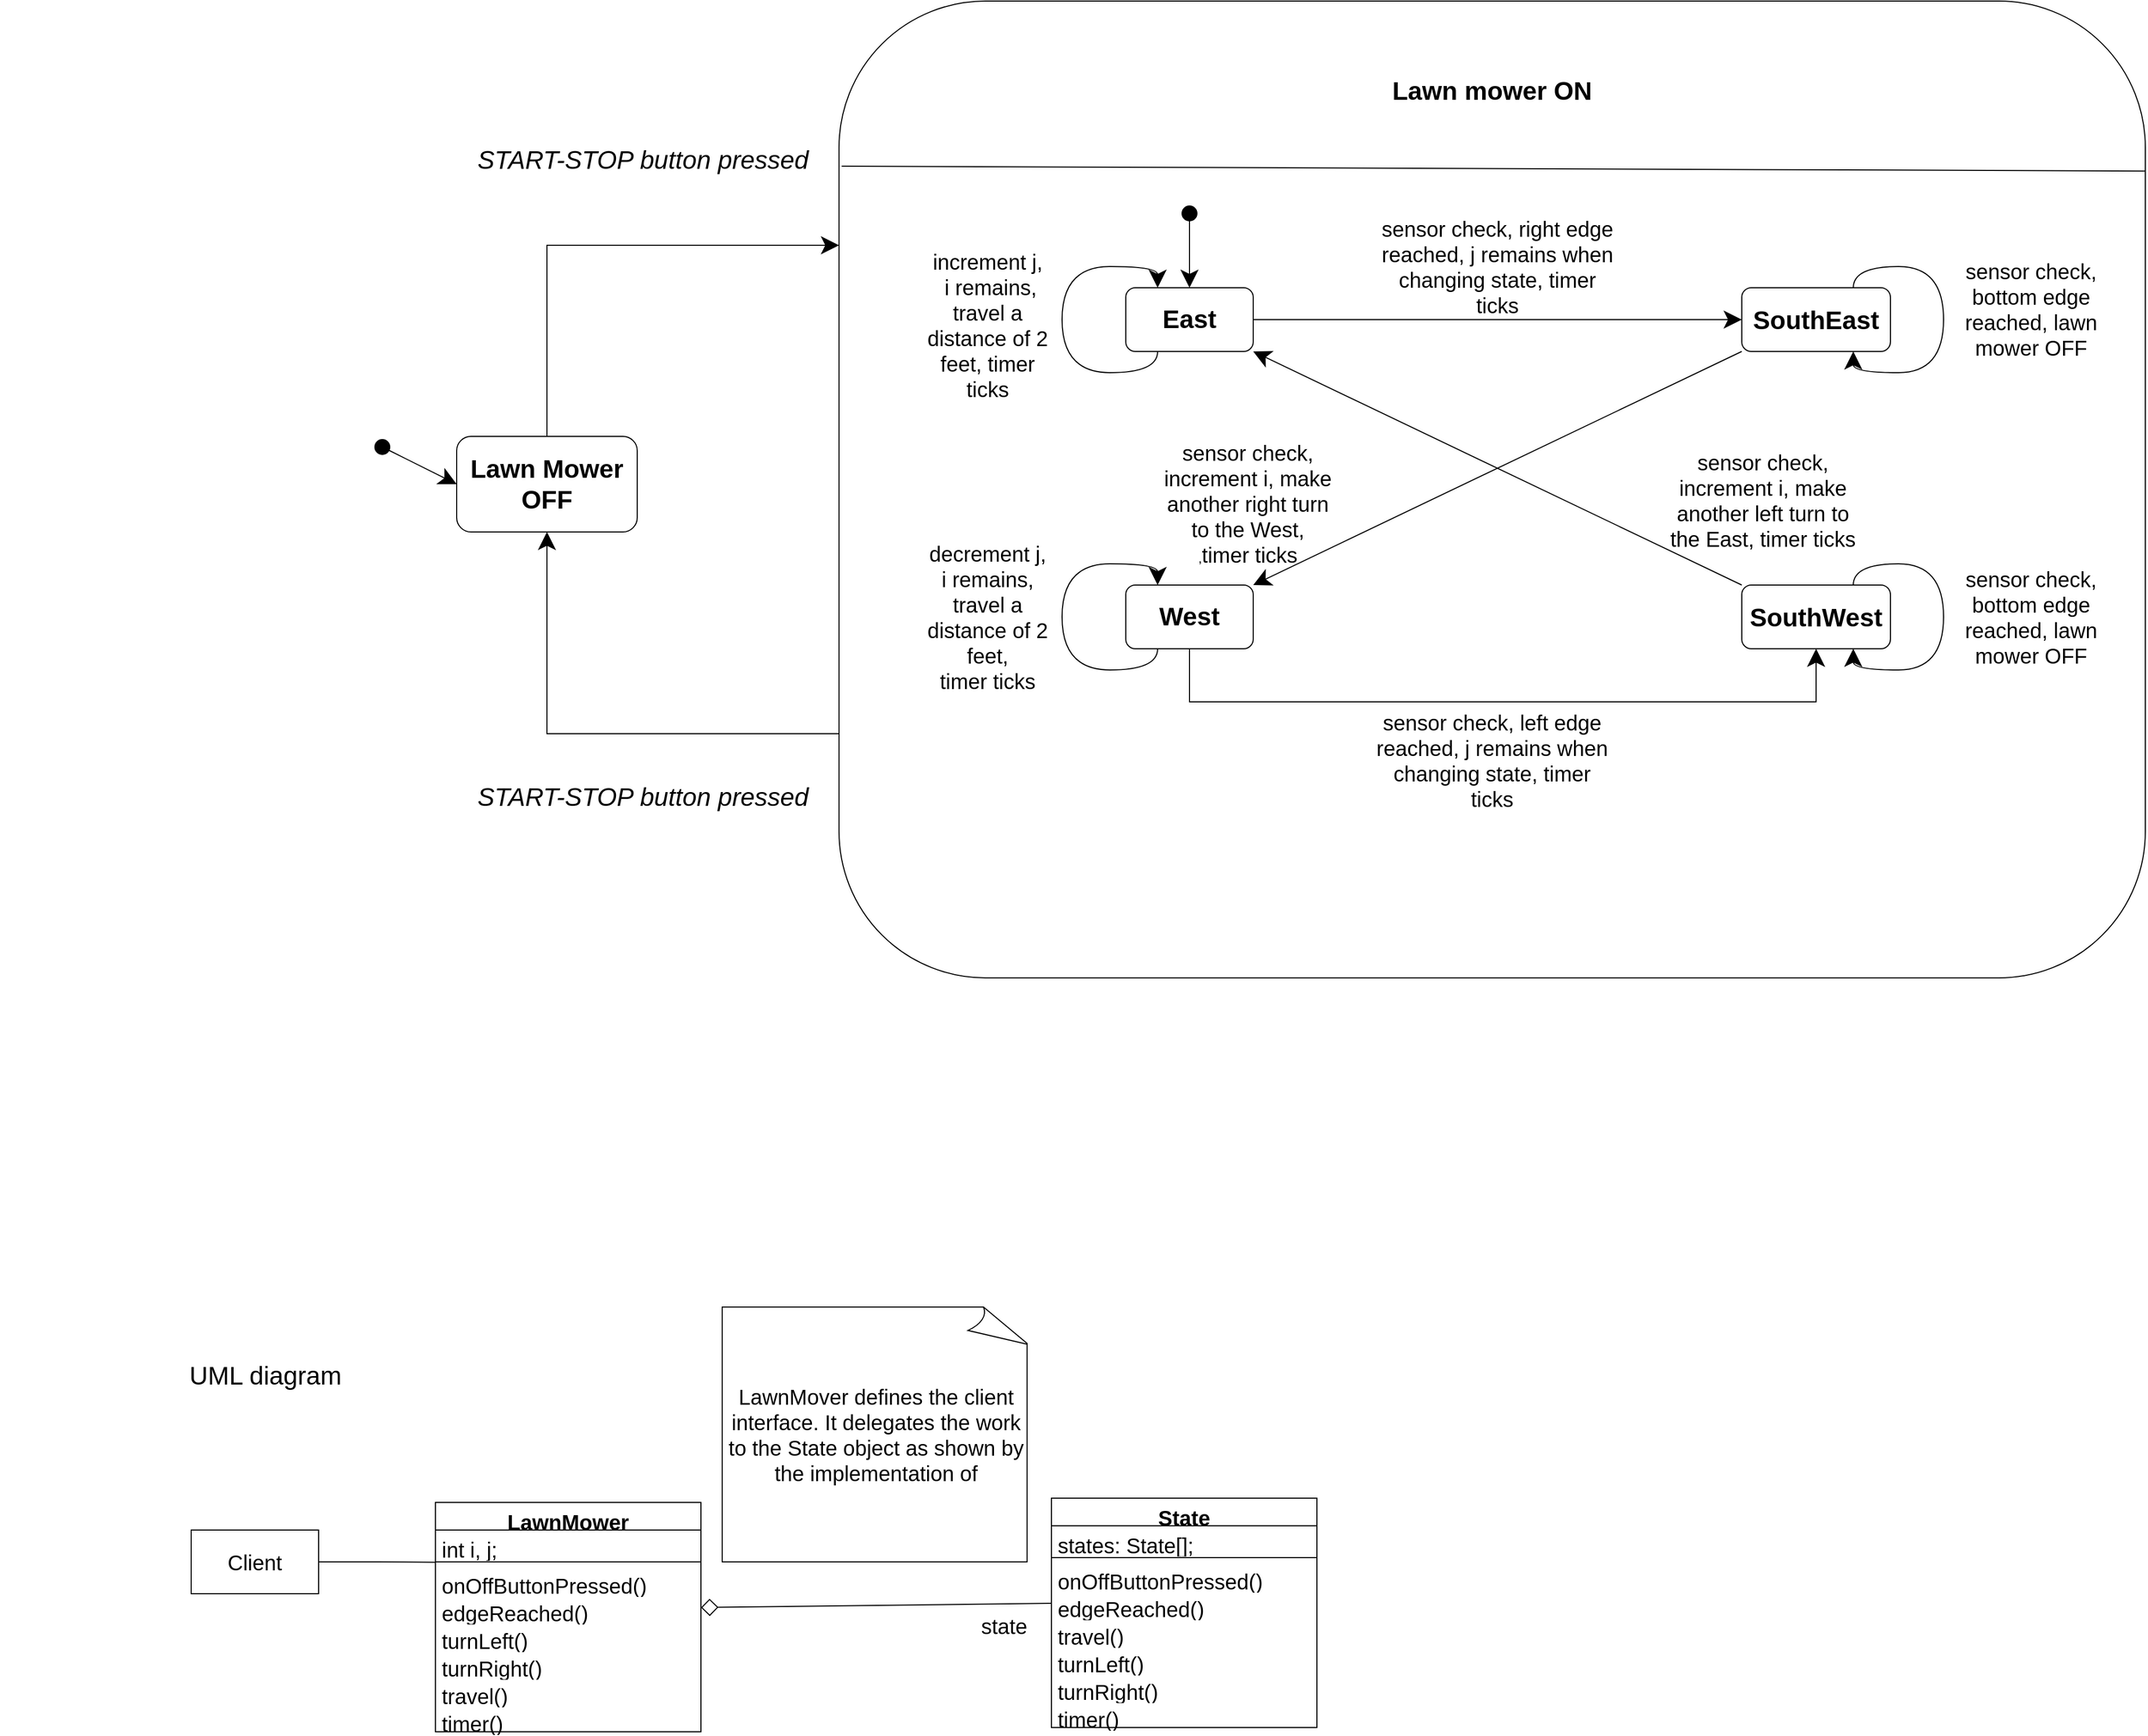 <mxfile version="21.2.1" type="github">
  <diagram name="Page-1" id="KvL3jpzsEYVWvemKFwzc">
    <mxGraphModel dx="2650" dy="2578" grid="1" gridSize="10" guides="1" tooltips="1" connect="1" arrows="1" fold="1" page="1" pageScale="1" pageWidth="850" pageHeight="1100" math="0" shadow="0">
      <root>
        <mxCell id="0" />
        <mxCell id="1" parent="0" />
        <mxCell id="6d6ZR2iikcrfA8smD7Zp-4" style="edgeStyle=orthogonalEdgeStyle;rounded=0;orthogonalLoop=1;jettySize=auto;html=1;exitX=0;exitY=0.75;exitDx=0;exitDy=0;entryX=0.5;entryY=1;entryDx=0;entryDy=0;endSize=14;" edge="1" parent="1" source="Ldkf10a5wtrMLSqoh3qG-2" target="Ldkf10a5wtrMLSqoh3qG-12">
          <mxGeometry relative="1" as="geometry" />
        </mxCell>
        <mxCell id="Ldkf10a5wtrMLSqoh3qG-2" value="" style="rounded=1;whiteSpace=wrap;html=1;" parent="1" vertex="1">
          <mxGeometry x="-320" y="-70" width="1230" height="920" as="geometry" />
        </mxCell>
        <mxCell id="Ldkf10a5wtrMLSqoh3qG-4" value="&lt;font style=&quot;font-size: 24px;&quot;&gt;Lawn mower ON&lt;br&gt;&lt;/font&gt;" style="text;html=1;strokeColor=none;fillColor=none;align=center;verticalAlign=middle;whiteSpace=wrap;rounded=0;fontStyle=1" parent="1" vertex="1">
          <mxGeometry x="125" width="340" height="30" as="geometry" />
        </mxCell>
        <mxCell id="Ldkf10a5wtrMLSqoh3qG-7" value="" style="endArrow=none;html=1;rounded=0;entryX=1;entryY=0.174;entryDx=0;entryDy=0;exitX=0.002;exitY=0.169;exitDx=0;exitDy=0;startFill=1;snapToPoint=0;noJump=1;exitPerimeter=0;entryPerimeter=0;" parent="1" source="Ldkf10a5wtrMLSqoh3qG-2" target="Ldkf10a5wtrMLSqoh3qG-2" edge="1">
          <mxGeometry width="50" height="50" relative="1" as="geometry">
            <mxPoint x="320" y="170" as="sourcePoint" />
            <mxPoint x="370" y="120" as="targetPoint" />
          </mxGeometry>
        </mxCell>
        <mxCell id="6d6ZR2iikcrfA8smD7Zp-6" style="edgeStyle=orthogonalEdgeStyle;rounded=0;orthogonalLoop=1;jettySize=auto;html=1;exitX=1;exitY=0.5;exitDx=0;exitDy=0;entryX=0;entryY=0.5;entryDx=0;entryDy=0;endSize=14;" edge="1" parent="1" source="Ldkf10a5wtrMLSqoh3qG-8" target="Ldkf10a5wtrMLSqoh3qG-10">
          <mxGeometry relative="1" as="geometry" />
        </mxCell>
        <mxCell id="Ldkf10a5wtrMLSqoh3qG-8" value="&lt;font style=&quot;font-size: 24px;&quot;&gt;East&lt;/font&gt;" style="rounded=1;whiteSpace=wrap;html=1;fontStyle=1" parent="1" vertex="1">
          <mxGeometry x="-50" y="200" width="120" height="60" as="geometry" />
        </mxCell>
        <mxCell id="6d6ZR2iikcrfA8smD7Zp-15" style="edgeStyle=orthogonalEdgeStyle;rounded=0;orthogonalLoop=1;jettySize=auto;html=1;exitX=0.5;exitY=1;exitDx=0;exitDy=0;entryX=0.5;entryY=1;entryDx=0;entryDy=0;endSize=14;" edge="1" parent="1" source="Ldkf10a5wtrMLSqoh3qG-9" target="Ldkf10a5wtrMLSqoh3qG-11">
          <mxGeometry relative="1" as="geometry">
            <Array as="points">
              <mxPoint x="10" y="590" />
              <mxPoint x="600" y="590" />
            </Array>
          </mxGeometry>
        </mxCell>
        <mxCell id="Ldkf10a5wtrMLSqoh3qG-9" value="&lt;font style=&quot;font-size: 24px;&quot;&gt;West&lt;/font&gt;" style="rounded=1;whiteSpace=wrap;html=1;fontStyle=1" parent="1" vertex="1">
          <mxGeometry x="-50" y="480" width="120" height="60" as="geometry" />
        </mxCell>
        <mxCell id="6d6ZR2iikcrfA8smD7Zp-11" style="rounded=0;orthogonalLoop=1;jettySize=auto;html=1;exitX=0;exitY=1;exitDx=0;exitDy=0;entryX=1;entryY=0;entryDx=0;entryDy=0;endSize=14;" edge="1" parent="1" source="Ldkf10a5wtrMLSqoh3qG-10" target="Ldkf10a5wtrMLSqoh3qG-9">
          <mxGeometry relative="1" as="geometry" />
        </mxCell>
        <mxCell id="Ldkf10a5wtrMLSqoh3qG-10" value="&lt;font style=&quot;font-size: 24px;&quot;&gt;SouthEast&lt;/font&gt;" style="rounded=1;html=1;fontStyle=1;whiteSpace=wrap;spacingTop=1;spacing=14;" parent="1" vertex="1">
          <mxGeometry x="530" y="200" width="140" height="60" as="geometry" />
        </mxCell>
        <mxCell id="6d6ZR2iikcrfA8smD7Zp-18" style="rounded=0;orthogonalLoop=1;jettySize=auto;html=1;exitX=0;exitY=0;exitDx=0;exitDy=0;entryX=1;entryY=1;entryDx=0;entryDy=0;endSize=14;" edge="1" parent="1" source="Ldkf10a5wtrMLSqoh3qG-11" target="Ldkf10a5wtrMLSqoh3qG-8">
          <mxGeometry relative="1" as="geometry" />
        </mxCell>
        <mxCell id="Ldkf10a5wtrMLSqoh3qG-11" value="&lt;div style=&quot;font-size: 24px;&quot;&gt;&lt;font style=&quot;font-size: 24px;&quot;&gt;SouthWest&lt;/font&gt;&lt;/div&gt;" style="rounded=1;html=1;fontStyle=1;whiteSpace=wrap;spacingTop=1;spacing=14;" parent="1" vertex="1">
          <mxGeometry x="530" y="480" width="140" height="60" as="geometry" />
        </mxCell>
        <mxCell id="6d6ZR2iikcrfA8smD7Zp-3" style="edgeStyle=orthogonalEdgeStyle;rounded=0;orthogonalLoop=1;jettySize=auto;html=1;exitX=0.5;exitY=0;exitDx=0;exitDy=0;entryX=0;entryY=0.25;entryDx=0;entryDy=0;endSize=14;" edge="1" parent="1" source="Ldkf10a5wtrMLSqoh3qG-12" target="Ldkf10a5wtrMLSqoh3qG-2">
          <mxGeometry relative="1" as="geometry">
            <Array as="points">
              <mxPoint x="-595" y="160" />
            </Array>
          </mxGeometry>
        </mxCell>
        <mxCell id="Ldkf10a5wtrMLSqoh3qG-12" value="&lt;font style=&quot;font-size: 24px;&quot;&gt;Lawn Mower OFF&lt;br&gt;&lt;/font&gt;" style="rounded=1;whiteSpace=wrap;html=1;fontStyle=1" parent="1" vertex="1">
          <mxGeometry x="-680" y="340" width="170" height="90" as="geometry" />
        </mxCell>
        <mxCell id="6d6ZR2iikcrfA8smD7Zp-1" value="&lt;font style=&quot;font-size: 24px;&quot;&gt;START-STOP button pressed&lt;br&gt;&lt;/font&gt;" style="text;html=1;align=center;verticalAlign=middle;resizable=0;points=[];autosize=1;strokeColor=none;fillColor=none;fontStyle=2" vertex="1" parent="1">
          <mxGeometry x="-670" y="60" width="330" height="40" as="geometry" />
        </mxCell>
        <mxCell id="6d6ZR2iikcrfA8smD7Zp-2" value="&lt;font style=&quot;font-size: 24px;&quot;&gt;START-STOP button pressed&lt;br&gt;&lt;/font&gt;" style="text;html=1;align=center;verticalAlign=middle;resizable=0;points=[];autosize=1;strokeColor=none;fillColor=none;fontStyle=2" vertex="1" parent="1">
          <mxGeometry x="-670" y="660" width="330" height="40" as="geometry" />
        </mxCell>
        <mxCell id="6d6ZR2iikcrfA8smD7Zp-5" value="" style="endArrow=classic;html=1;rounded=0;entryX=0;entryY=0.5;entryDx=0;entryDy=0;endSize=14;startSize=14;startArrow=oval;startFill=1;" edge="1" parent="1" target="Ldkf10a5wtrMLSqoh3qG-12">
          <mxGeometry width="50" height="50" relative="1" as="geometry">
            <mxPoint x="-750" y="350" as="sourcePoint" />
            <mxPoint x="-470" y="490" as="targetPoint" />
          </mxGeometry>
        </mxCell>
        <mxCell id="6d6ZR2iikcrfA8smD7Zp-8" style="edgeStyle=orthogonalEdgeStyle;rounded=0;orthogonalLoop=1;jettySize=auto;html=1;exitX=0.25;exitY=1;exitDx=0;exitDy=0;entryX=0.25;entryY=0;entryDx=0;entryDy=0;curved=1;endSize=14;" edge="1" parent="1" source="Ldkf10a5wtrMLSqoh3qG-8" target="Ldkf10a5wtrMLSqoh3qG-8">
          <mxGeometry relative="1" as="geometry">
            <Array as="points">
              <mxPoint x="-20" y="280" />
              <mxPoint x="-110" y="280" />
              <mxPoint x="-110" y="180" />
              <mxPoint x="-20" y="180" />
            </Array>
          </mxGeometry>
        </mxCell>
        <mxCell id="6d6ZR2iikcrfA8smD7Zp-9" value="&lt;div&gt;&lt;font style=&quot;font-size: 20px;&quot;&gt;increment j,&lt;/font&gt;&lt;/div&gt;&lt;div&gt;&lt;font style=&quot;font-size: 20px;&quot;&gt;&amp;nbsp;i remains, travel a distance of 2 feet, timer ticks&lt;br&gt;&lt;/font&gt;&lt;/div&gt;" style="text;html=1;strokeColor=none;fillColor=none;align=center;verticalAlign=middle;whiteSpace=wrap;rounded=0;" vertex="1" parent="1">
          <mxGeometry x="-240" y="180" width="120" height="110" as="geometry" />
        </mxCell>
        <mxCell id="6d6ZR2iikcrfA8smD7Zp-10" value="&lt;font style=&quot;font-size: 20px;&quot;&gt;sensor check, right edge reached, j remains when changing state, &lt;/font&gt;&lt;font style=&quot;font-size: 20px;&quot;&gt;timer ticks&lt;/font&gt;" style="text;html=1;strokeColor=none;fillColor=none;align=center;verticalAlign=middle;whiteSpace=wrap;rounded=0;" vertex="1" parent="1">
          <mxGeometry x="190" y="140" width="220" height="80" as="geometry" />
        </mxCell>
        <mxCell id="6d6ZR2iikcrfA8smD7Zp-12" value="&lt;div&gt;&lt;font style=&quot;font-size: 20px;&quot;&gt;sensor check,&lt;/font&gt;&lt;/div&gt;&lt;div&gt;&lt;font style=&quot;font-size: 20px;&quot;&gt;increment i, make another right turn to the West,&lt;/font&gt;&lt;/div&gt;,&lt;font style=&quot;font-size: 20px;&quot;&gt;timer ticks&lt;/font&gt;" style="text;html=1;strokeColor=none;fillColor=none;align=center;verticalAlign=middle;whiteSpace=wrap;rounded=0;" vertex="1" parent="1">
          <mxGeometry x="-20" y="350" width="170" height="105" as="geometry" />
        </mxCell>
        <mxCell id="6d6ZR2iikcrfA8smD7Zp-13" style="edgeStyle=orthogonalEdgeStyle;rounded=0;orthogonalLoop=1;jettySize=auto;html=1;exitX=0.25;exitY=1;exitDx=0;exitDy=0;entryX=0.25;entryY=0;entryDx=0;entryDy=0;curved=1;endSize=14;" edge="1" parent="1" source="Ldkf10a5wtrMLSqoh3qG-9" target="Ldkf10a5wtrMLSqoh3qG-9">
          <mxGeometry relative="1" as="geometry">
            <Array as="points">
              <mxPoint x="-20" y="560" />
              <mxPoint x="-110" y="560" />
              <mxPoint x="-110" y="460" />
              <mxPoint x="-20" y="460" />
            </Array>
          </mxGeometry>
        </mxCell>
        <mxCell id="6d6ZR2iikcrfA8smD7Zp-14" value="&lt;div&gt;&lt;font style=&quot;font-size: 20px;&quot;&gt;decrement j,&lt;/font&gt;&lt;/div&gt;&lt;div&gt;&lt;font style=&quot;font-size: 20px;&quot;&gt;i remains, travel a distance of 2 feet,&lt;/font&gt;&lt;/div&gt;&lt;div&gt;&lt;font style=&quot;font-size: 20px;&quot;&gt;timer ticks&lt;/font&gt;&lt;/div&gt;" style="text;html=1;strokeColor=none;fillColor=none;align=center;verticalAlign=middle;whiteSpace=wrap;rounded=0;" vertex="1" parent="1">
          <mxGeometry x="-240" y="455" width="120" height="110" as="geometry" />
        </mxCell>
        <mxCell id="6d6ZR2iikcrfA8smD7Zp-17" value="&lt;font style=&quot;font-size: 20px;&quot;&gt;sensor check, left edge reached, j remains when changing state, &lt;/font&gt;&lt;font style=&quot;font-size: 20px;&quot;&gt;timer ticks&lt;/font&gt;" style="text;html=1;strokeColor=none;fillColor=none;align=center;verticalAlign=middle;whiteSpace=wrap;rounded=0;" vertex="1" parent="1">
          <mxGeometry x="180" y="590" width="230" height="110" as="geometry" />
        </mxCell>
        <mxCell id="6d6ZR2iikcrfA8smD7Zp-25" value="" style="endArrow=classic;endFill=1;endSize=14;html=1;rounded=0;entryX=0.5;entryY=0;entryDx=0;entryDy=0;ignoreEdge=1;startArrow=oval;startFill=1;startSize=14;" edge="1" parent="1" target="Ldkf10a5wtrMLSqoh3qG-8">
          <mxGeometry width="160" relative="1" as="geometry">
            <mxPoint x="10" y="130" as="sourcePoint" />
            <mxPoint x="-270" y="560" as="targetPoint" />
          </mxGeometry>
        </mxCell>
        <mxCell id="6d6ZR2iikcrfA8smD7Zp-26" value="&lt;font style=&quot;font-size: 20px;&quot;&gt;sensor check, increment i, make another left turn to the East&lt;font style=&quot;font-size: 20px;&quot;&gt;, timer ticks&lt;/font&gt;&lt;/font&gt;" style="text;html=1;strokeColor=none;fillColor=none;align=center;verticalAlign=middle;whiteSpace=wrap;rounded=0;" vertex="1" parent="1">
          <mxGeometry x="460" y="345" width="180" height="110" as="geometry" />
        </mxCell>
        <mxCell id="6d6ZR2iikcrfA8smD7Zp-27" style="edgeStyle=orthogonalEdgeStyle;rounded=0;orthogonalLoop=1;jettySize=auto;html=1;exitX=0.75;exitY=0;exitDx=0;exitDy=0;entryX=0.75;entryY=1;entryDx=0;entryDy=0;curved=1;endSize=14;" edge="1" parent="1" source="Ldkf10a5wtrMLSqoh3qG-11" target="Ldkf10a5wtrMLSqoh3qG-11">
          <mxGeometry relative="1" as="geometry">
            <Array as="points">
              <mxPoint x="635" y="460" />
              <mxPoint x="720" y="460" />
              <mxPoint x="720" y="560" />
              <mxPoint x="635" y="560" />
            </Array>
          </mxGeometry>
        </mxCell>
        <mxCell id="6d6ZR2iikcrfA8smD7Zp-28" value="&lt;font style=&quot;font-size: 20px;&quot;&gt;sensor check, bottom edge reached, lawn mower OFF&lt;br&gt;&lt;/font&gt;" style="text;html=1;strokeColor=none;fillColor=none;align=center;verticalAlign=middle;whiteSpace=wrap;rounded=0;" vertex="1" parent="1">
          <mxGeometry x="730" y="470" width="145" height="80" as="geometry" />
        </mxCell>
        <mxCell id="6d6ZR2iikcrfA8smD7Zp-29" value="&lt;font style=&quot;font-size: 20px;&quot;&gt;sensor check, bottom edge reached, lawn mower OFF&lt;br&gt;&lt;/font&gt;" style="text;html=1;strokeColor=none;fillColor=none;align=center;verticalAlign=middle;whiteSpace=wrap;rounded=0;" vertex="1" parent="1">
          <mxGeometry x="730" y="180" width="145" height="80" as="geometry" />
        </mxCell>
        <mxCell id="6d6ZR2iikcrfA8smD7Zp-30" style="edgeStyle=orthogonalEdgeStyle;rounded=0;orthogonalLoop=1;jettySize=auto;html=1;exitX=0.75;exitY=0;exitDx=0;exitDy=0;entryX=0.75;entryY=1;entryDx=0;entryDy=0;curved=1;endSize=14;" edge="1" parent="1" source="Ldkf10a5wtrMLSqoh3qG-10" target="Ldkf10a5wtrMLSqoh3qG-10">
          <mxGeometry relative="1" as="geometry">
            <Array as="points">
              <mxPoint x="635" y="180" />
              <mxPoint x="720" y="180" />
              <mxPoint x="720" y="280" />
              <mxPoint x="635" y="280" />
            </Array>
          </mxGeometry>
        </mxCell>
        <mxCell id="6d6ZR2iikcrfA8smD7Zp-31" value="&lt;font style=&quot;font-size: 24px;&quot;&gt;UML diagram&lt;br&gt;&lt;/font&gt;" style="text;html=1;strokeColor=none;fillColor=none;align=center;verticalAlign=middle;whiteSpace=wrap;rounded=0;" vertex="1" parent="1">
          <mxGeometry x="-1110" y="1210" width="500" height="30" as="geometry" />
        </mxCell>
        <mxCell id="6d6ZR2iikcrfA8smD7Zp-60" style="edgeStyle=orthogonalEdgeStyle;rounded=0;orthogonalLoop=1;jettySize=auto;html=1;exitX=1;exitY=0.5;exitDx=0;exitDy=0;entryX=0;entryY=-0.141;entryDx=0;entryDy=0;entryPerimeter=0;endArrow=none;endFill=0;" edge="1" parent="1" source="6d6ZR2iikcrfA8smD7Zp-32" target="6d6ZR2iikcrfA8smD7Zp-41">
          <mxGeometry relative="1" as="geometry" />
        </mxCell>
        <mxCell id="6d6ZR2iikcrfA8smD7Zp-32" value="&lt;font style=&quot;font-size: 20px;&quot;&gt;Client&lt;/font&gt;" style="rounded=0;whiteSpace=wrap;html=1;" vertex="1" parent="1">
          <mxGeometry x="-930" y="1370" width="120" height="60" as="geometry" />
        </mxCell>
        <mxCell id="6d6ZR2iikcrfA8smD7Zp-38" value="&lt;font style=&quot;font-size: 20px;&quot;&gt;LawnMower&lt;/font&gt;" style="swimlane;fontStyle=1;align=center;verticalAlign=top;childLayout=stackLayout;horizontal=1;startSize=26;horizontalStack=0;resizeParent=1;resizeParentMax=0;resizeLast=0;collapsible=1;marginBottom=0;whiteSpace=wrap;html=1;" vertex="1" parent="1">
          <mxGeometry x="-700" y="1344" width="250" height="216" as="geometry" />
        </mxCell>
        <mxCell id="6d6ZR2iikcrfA8smD7Zp-59" value="&lt;font style=&quot;font-size: 20px;&quot;&gt;int i, j;&lt;br&gt;&lt;/font&gt;" style="text;strokeColor=none;fillColor=none;align=left;verticalAlign=top;spacingLeft=4;spacingRight=4;overflow=hidden;rotatable=0;points=[[0,0.5],[1,0.5]];portConstraint=eastwest;whiteSpace=wrap;html=1;" vertex="1" parent="6d6ZR2iikcrfA8smD7Zp-38">
          <mxGeometry y="26" width="250" height="26" as="geometry" />
        </mxCell>
        <mxCell id="6d6ZR2iikcrfA8smD7Zp-40" value="" style="line;strokeWidth=1;fillColor=none;align=left;verticalAlign=middle;spacingTop=-1;spacingLeft=3;spacingRight=3;rotatable=0;labelPosition=right;points=[];portConstraint=eastwest;strokeColor=inherit;" vertex="1" parent="6d6ZR2iikcrfA8smD7Zp-38">
          <mxGeometry y="52" width="250" height="8" as="geometry" />
        </mxCell>
        <mxCell id="6d6ZR2iikcrfA8smD7Zp-41" value="&lt;font style=&quot;font-size: 20px;&quot;&gt;onOffButtonPressed()&lt;/font&gt;" style="text;strokeColor=none;fillColor=none;align=left;verticalAlign=top;spacingLeft=4;spacingRight=4;overflow=hidden;rotatable=0;points=[[0,0.5],[1,0.5]];portConstraint=eastwest;whiteSpace=wrap;html=1;" vertex="1" parent="6d6ZR2iikcrfA8smD7Zp-38">
          <mxGeometry y="60" width="250" height="26" as="geometry" />
        </mxCell>
        <mxCell id="6d6ZR2iikcrfA8smD7Zp-46" value="&lt;font style=&quot;font-size: 20px;&quot;&gt;edgeReached()&lt;/font&gt;" style="text;strokeColor=none;fillColor=none;align=left;verticalAlign=top;spacingLeft=4;spacingRight=4;overflow=hidden;rotatable=0;points=[[0,0.5],[1,0.5]];portConstraint=eastwest;whiteSpace=wrap;html=1;" vertex="1" parent="6d6ZR2iikcrfA8smD7Zp-38">
          <mxGeometry y="86" width="250" height="26" as="geometry" />
        </mxCell>
        <mxCell id="6d6ZR2iikcrfA8smD7Zp-50" value="&lt;font style=&quot;font-size: 20px;&quot;&gt;turnLeft()&lt;/font&gt;" style="text;strokeColor=none;fillColor=none;align=left;verticalAlign=top;spacingLeft=4;spacingRight=4;overflow=hidden;rotatable=0;points=[[0,0.5],[1,0.5]];portConstraint=eastwest;whiteSpace=wrap;html=1;" vertex="1" parent="6d6ZR2iikcrfA8smD7Zp-38">
          <mxGeometry y="112" width="250" height="26" as="geometry" />
        </mxCell>
        <mxCell id="6d6ZR2iikcrfA8smD7Zp-51" value="&lt;font style=&quot;font-size: 20px;&quot;&gt;turnRight()&lt;/font&gt;" style="text;strokeColor=none;fillColor=none;align=left;verticalAlign=top;spacingLeft=4;spacingRight=4;overflow=hidden;rotatable=0;points=[[0,0.5],[1,0.5]];portConstraint=eastwest;whiteSpace=wrap;html=1;" vertex="1" parent="6d6ZR2iikcrfA8smD7Zp-38">
          <mxGeometry y="138" width="250" height="26" as="geometry" />
        </mxCell>
        <mxCell id="6d6ZR2iikcrfA8smD7Zp-49" value="&lt;font style=&quot;font-size: 20px;&quot;&gt;travel()&lt;/font&gt;" style="text;strokeColor=none;fillColor=none;align=left;verticalAlign=top;spacingLeft=4;spacingRight=4;overflow=hidden;rotatable=0;points=[[0,0.5],[1,0.5]];portConstraint=eastwest;whiteSpace=wrap;html=1;" vertex="1" parent="6d6ZR2iikcrfA8smD7Zp-38">
          <mxGeometry y="164" width="250" height="26" as="geometry" />
        </mxCell>
        <mxCell id="6d6ZR2iikcrfA8smD7Zp-74" value="&lt;font style=&quot;font-size: 20px;&quot;&gt;timer()&lt;/font&gt;" style="text;strokeColor=none;fillColor=none;align=left;verticalAlign=top;spacingLeft=4;spacingRight=4;overflow=hidden;rotatable=0;points=[[0,0.5],[1,0.5]];portConstraint=eastwest;whiteSpace=wrap;html=1;" vertex="1" parent="6d6ZR2iikcrfA8smD7Zp-38">
          <mxGeometry y="190" width="250" height="26" as="geometry" />
        </mxCell>
        <mxCell id="6d6ZR2iikcrfA8smD7Zp-61" value="&lt;font style=&quot;font-size: 20px;&quot;&gt;State&lt;/font&gt;" style="swimlane;fontStyle=1;align=center;verticalAlign=top;childLayout=stackLayout;horizontal=1;startSize=26;horizontalStack=0;resizeParent=1;resizeParentMax=0;resizeLast=0;collapsible=1;marginBottom=0;whiteSpace=wrap;html=1;" vertex="1" parent="1">
          <mxGeometry x="-120" y="1340" width="250" height="216" as="geometry" />
        </mxCell>
        <mxCell id="6d6ZR2iikcrfA8smD7Zp-62" value="&lt;font style=&quot;font-size: 20px;&quot;&gt;states: State[];&lt;br&gt;&lt;/font&gt;" style="text;strokeColor=none;fillColor=none;align=left;verticalAlign=top;spacingLeft=4;spacingRight=4;overflow=hidden;rotatable=0;points=[[0,0.5],[1,0.5]];portConstraint=eastwest;whiteSpace=wrap;html=1;" vertex="1" parent="6d6ZR2iikcrfA8smD7Zp-61">
          <mxGeometry y="26" width="250" height="26" as="geometry" />
        </mxCell>
        <mxCell id="6d6ZR2iikcrfA8smD7Zp-63" value="" style="line;strokeWidth=1;fillColor=none;align=left;verticalAlign=middle;spacingTop=-1;spacingLeft=3;spacingRight=3;rotatable=0;labelPosition=right;points=[];portConstraint=eastwest;strokeColor=inherit;" vertex="1" parent="6d6ZR2iikcrfA8smD7Zp-61">
          <mxGeometry y="52" width="250" height="8" as="geometry" />
        </mxCell>
        <mxCell id="6d6ZR2iikcrfA8smD7Zp-64" value="&lt;font style=&quot;font-size: 20px;&quot;&gt;onOffButtonPressed()&lt;/font&gt;" style="text;strokeColor=none;fillColor=none;align=left;verticalAlign=top;spacingLeft=4;spacingRight=4;overflow=hidden;rotatable=0;points=[[0,0.5],[1,0.5]];portConstraint=eastwest;whiteSpace=wrap;html=1;" vertex="1" parent="6d6ZR2iikcrfA8smD7Zp-61">
          <mxGeometry y="60" width="250" height="26" as="geometry" />
        </mxCell>
        <mxCell id="6d6ZR2iikcrfA8smD7Zp-65" value="&lt;font style=&quot;font-size: 20px;&quot;&gt;edgeReached()&lt;/font&gt;" style="text;strokeColor=none;fillColor=none;align=left;verticalAlign=top;spacingLeft=4;spacingRight=4;overflow=hidden;rotatable=0;points=[[0,0.5],[1,0.5]];portConstraint=eastwest;whiteSpace=wrap;html=1;" vertex="1" parent="6d6ZR2iikcrfA8smD7Zp-61">
          <mxGeometry y="86" width="250" height="26" as="geometry" />
        </mxCell>
        <mxCell id="6d6ZR2iikcrfA8smD7Zp-66" value="&lt;font style=&quot;font-size: 20px;&quot;&gt;travel()&lt;/font&gt;" style="text;strokeColor=none;fillColor=none;align=left;verticalAlign=top;spacingLeft=4;spacingRight=4;overflow=hidden;rotatable=0;points=[[0,0.5],[1,0.5]];portConstraint=eastwest;whiteSpace=wrap;html=1;" vertex="1" parent="6d6ZR2iikcrfA8smD7Zp-61">
          <mxGeometry y="112" width="250" height="26" as="geometry" />
        </mxCell>
        <mxCell id="6d6ZR2iikcrfA8smD7Zp-67" value="&lt;font style=&quot;font-size: 20px;&quot;&gt;turnLeft()&lt;/font&gt;" style="text;strokeColor=none;fillColor=none;align=left;verticalAlign=top;spacingLeft=4;spacingRight=4;overflow=hidden;rotatable=0;points=[[0,0.5],[1,0.5]];portConstraint=eastwest;whiteSpace=wrap;html=1;" vertex="1" parent="6d6ZR2iikcrfA8smD7Zp-61">
          <mxGeometry y="138" width="250" height="26" as="geometry" />
        </mxCell>
        <mxCell id="6d6ZR2iikcrfA8smD7Zp-68" value="&lt;font style=&quot;font-size: 20px;&quot;&gt;turnRight()&lt;/font&gt;" style="text;strokeColor=none;fillColor=none;align=left;verticalAlign=top;spacingLeft=4;spacingRight=4;overflow=hidden;rotatable=0;points=[[0,0.5],[1,0.5]];portConstraint=eastwest;whiteSpace=wrap;html=1;" vertex="1" parent="6d6ZR2iikcrfA8smD7Zp-61">
          <mxGeometry y="164" width="250" height="26" as="geometry" />
        </mxCell>
        <mxCell id="6d6ZR2iikcrfA8smD7Zp-75" value="&lt;font style=&quot;font-size: 20px;&quot;&gt;timer()&lt;/font&gt;" style="text;strokeColor=none;fillColor=none;align=left;verticalAlign=top;spacingLeft=4;spacingRight=4;overflow=hidden;rotatable=0;points=[[0,0.5],[1,0.5]];portConstraint=eastwest;whiteSpace=wrap;html=1;" vertex="1" parent="6d6ZR2iikcrfA8smD7Zp-61">
          <mxGeometry y="190" width="250" height="26" as="geometry" />
        </mxCell>
        <mxCell id="6d6ZR2iikcrfA8smD7Zp-69" style="rounded=0;orthogonalLoop=1;jettySize=auto;html=1;exitX=0;exitY=0.5;exitDx=0;exitDy=0;entryX=1;entryY=0.5;entryDx=0;entryDy=0;endSize=14;endArrow=diamond;endFill=0;" edge="1" parent="1" source="6d6ZR2iikcrfA8smD7Zp-65" target="6d6ZR2iikcrfA8smD7Zp-46">
          <mxGeometry relative="1" as="geometry" />
        </mxCell>
        <mxCell id="6d6ZR2iikcrfA8smD7Zp-70" value="&lt;font style=&quot;font-size: 20px;&quot;&gt;state&lt;/font&gt;" style="text;html=1;align=center;verticalAlign=middle;resizable=0;points=[];autosize=1;strokeColor=none;fillColor=none;" vertex="1" parent="1">
          <mxGeometry x="-200" y="1440" width="70" height="40" as="geometry" />
        </mxCell>
        <mxCell id="6d6ZR2iikcrfA8smD7Zp-71" value="&lt;font style=&quot;font-size: 20px;&quot;&gt;LawnMover defines the client interface. It delegates the work to the State object as shown by the implementation of &lt;br&gt;&lt;/font&gt;" style="whiteSpace=wrap;html=1;shape=mxgraph.basic.document" vertex="1" parent="1">
          <mxGeometry x="-430" y="1160" width="290" height="240" as="geometry" />
        </mxCell>
      </root>
    </mxGraphModel>
  </diagram>
</mxfile>
